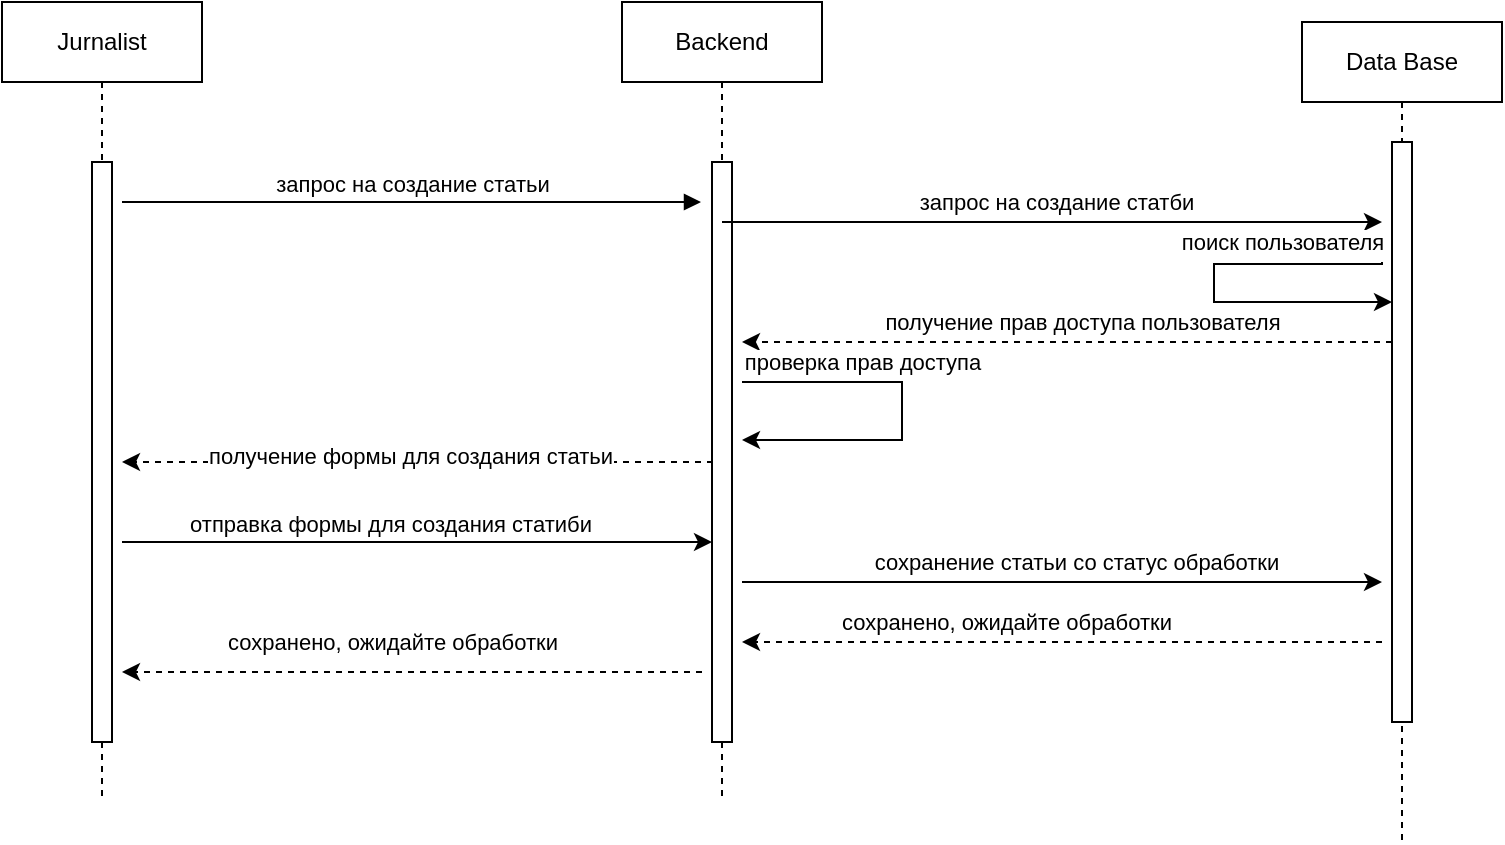 <mxfile version="24.6.4" type="device">
  <diagram name="Страница — 1" id="BpAzlW1NMCLpdeFadZD2">
    <mxGraphModel dx="1167" dy="699" grid="1" gridSize="10" guides="1" tooltips="1" connect="1" arrows="1" fold="1" page="1" pageScale="1" pageWidth="2339" pageHeight="3300" math="0" shadow="0">
      <root>
        <mxCell id="0" />
        <mxCell id="1" parent="0" />
        <mxCell id="g1ZAUvVjKv0bpgMtt8wa-30" value="Jurnalist" style="shape=umlLifeline;perimeter=lifelinePerimeter;whiteSpace=wrap;html=1;container=0;dropTarget=0;collapsible=0;recursiveResize=0;outlineConnect=0;portConstraint=eastwest;newEdgeStyle={&quot;edgeStyle&quot;:&quot;elbowEdgeStyle&quot;,&quot;elbow&quot;:&quot;vertical&quot;,&quot;curved&quot;:0,&quot;rounded&quot;:0};" vertex="1" parent="1">
          <mxGeometry x="130" y="210" width="100" height="400" as="geometry" />
        </mxCell>
        <mxCell id="g1ZAUvVjKv0bpgMtt8wa-31" value="" style="html=1;points=[];perimeter=orthogonalPerimeter;outlineConnect=0;targetShapes=umlLifeline;portConstraint=eastwest;newEdgeStyle={&quot;edgeStyle&quot;:&quot;elbowEdgeStyle&quot;,&quot;elbow&quot;:&quot;vertical&quot;,&quot;curved&quot;:0,&quot;rounded&quot;:0};" vertex="1" parent="g1ZAUvVjKv0bpgMtt8wa-30">
          <mxGeometry x="45" y="80" width="10" height="290" as="geometry" />
        </mxCell>
        <mxCell id="g1ZAUvVjKv0bpgMtt8wa-32" value="Backend" style="shape=umlLifeline;perimeter=lifelinePerimeter;whiteSpace=wrap;html=1;container=0;dropTarget=0;collapsible=0;recursiveResize=0;outlineConnect=0;portConstraint=eastwest;newEdgeStyle={&quot;edgeStyle&quot;:&quot;elbowEdgeStyle&quot;,&quot;elbow&quot;:&quot;vertical&quot;,&quot;curved&quot;:0,&quot;rounded&quot;:0};" vertex="1" parent="1">
          <mxGeometry x="440" y="210" width="100" height="400" as="geometry" />
        </mxCell>
        <mxCell id="g1ZAUvVjKv0bpgMtt8wa-33" value="" style="html=1;points=[];perimeter=orthogonalPerimeter;outlineConnect=0;targetShapes=umlLifeline;portConstraint=eastwest;newEdgeStyle={&quot;edgeStyle&quot;:&quot;elbowEdgeStyle&quot;,&quot;elbow&quot;:&quot;vertical&quot;,&quot;curved&quot;:0,&quot;rounded&quot;:0};" vertex="1" parent="g1ZAUvVjKv0bpgMtt8wa-32">
          <mxGeometry x="45" y="80" width="10" height="290" as="geometry" />
        </mxCell>
        <mxCell id="g1ZAUvVjKv0bpgMtt8wa-34" value="Data Base" style="shape=umlLifeline;perimeter=lifelinePerimeter;whiteSpace=wrap;html=1;container=0;dropTarget=0;collapsible=0;recursiveResize=0;outlineConnect=0;portConstraint=eastwest;newEdgeStyle={&quot;edgeStyle&quot;:&quot;elbowEdgeStyle&quot;,&quot;elbow&quot;:&quot;vertical&quot;,&quot;curved&quot;:0,&quot;rounded&quot;:0};" vertex="1" parent="1">
          <mxGeometry x="780" y="220" width="100" height="410" as="geometry" />
        </mxCell>
        <mxCell id="g1ZAUvVjKv0bpgMtt8wa-35" value="" style="html=1;points=[];perimeter=orthogonalPerimeter;outlineConnect=0;targetShapes=umlLifeline;portConstraint=eastwest;newEdgeStyle={&quot;edgeStyle&quot;:&quot;elbowEdgeStyle&quot;,&quot;elbow&quot;:&quot;vertical&quot;,&quot;curved&quot;:0,&quot;rounded&quot;:0};" vertex="1" parent="g1ZAUvVjKv0bpgMtt8wa-34">
          <mxGeometry x="45" y="60" width="10" height="290" as="geometry" />
        </mxCell>
        <mxCell id="g1ZAUvVjKv0bpgMtt8wa-36" value="запрос на создание статьи" style="html=1;verticalAlign=bottom;endArrow=block;edgeStyle=elbowEdgeStyle;elbow=vertical;curved=0;rounded=0;" edge="1" parent="1">
          <mxGeometry relative="1" as="geometry">
            <mxPoint x="190" y="310" as="sourcePoint" />
            <Array as="points">
              <mxPoint x="280" y="310" />
            </Array>
            <mxPoint x="479.5" y="310" as="targetPoint" />
            <mxPoint as="offset" />
          </mxGeometry>
        </mxCell>
        <mxCell id="g1ZAUvVjKv0bpgMtt8wa-37" value="" style="edgeStyle=elbowEdgeStyle;rounded=0;orthogonalLoop=1;jettySize=auto;html=1;elbow=vertical;curved=0;dashed=1;" edge="1" parent="1">
          <mxGeometry relative="1" as="geometry">
            <mxPoint x="825" y="380" as="sourcePoint" />
            <mxPoint x="500" y="380" as="targetPoint" />
          </mxGeometry>
        </mxCell>
        <mxCell id="g1ZAUvVjKv0bpgMtt8wa-38" value="получение прав доступа пользователя" style="edgeLabel;html=1;align=center;verticalAlign=middle;resizable=0;points=[];" vertex="1" connectable="0" parent="g1ZAUvVjKv0bpgMtt8wa-37">
          <mxGeometry x="0.174" y="1" relative="1" as="geometry">
            <mxPoint x="36" y="-11" as="offset" />
          </mxGeometry>
        </mxCell>
        <mxCell id="g1ZAUvVjKv0bpgMtt8wa-39" value="" style="edgeStyle=elbowEdgeStyle;rounded=0;orthogonalLoop=1;jettySize=auto;html=1;elbow=vertical;curved=0;dashed=1;" edge="1" parent="1">
          <mxGeometry relative="1" as="geometry">
            <mxPoint x="820" y="530" as="sourcePoint" />
            <mxPoint x="500" y="530" as="targetPoint" />
          </mxGeometry>
        </mxCell>
        <mxCell id="g1ZAUvVjKv0bpgMtt8wa-40" value="сохранено, ожидайте обработки" style="edgeLabel;html=1;align=center;verticalAlign=middle;resizable=0;points=[];" vertex="1" connectable="0" parent="g1ZAUvVjKv0bpgMtt8wa-39">
          <mxGeometry x="0.174" y="1" relative="1" as="geometry">
            <mxPoint y="-11" as="offset" />
          </mxGeometry>
        </mxCell>
        <mxCell id="g1ZAUvVjKv0bpgMtt8wa-41" value="" style="edgeStyle=elbowEdgeStyle;rounded=0;orthogonalLoop=1;jettySize=auto;html=1;elbow=vertical;curved=0;dashed=1;" edge="1" parent="1">
          <mxGeometry relative="1" as="geometry">
            <mxPoint x="485.5" y="440" as="sourcePoint" />
            <mxPoint x="190" y="440" as="targetPoint" />
          </mxGeometry>
        </mxCell>
        <mxCell id="g1ZAUvVjKv0bpgMtt8wa-42" value="получение формы для создания статьи" style="edgeLabel;html=1;align=center;verticalAlign=middle;resizable=0;points=[];" vertex="1" connectable="0" parent="g1ZAUvVjKv0bpgMtt8wa-41">
          <mxGeometry x="-0.28" y="-3" relative="1" as="geometry">
            <mxPoint x="-45" as="offset" />
          </mxGeometry>
        </mxCell>
        <mxCell id="g1ZAUvVjKv0bpgMtt8wa-43" value="" style="rounded=0;orthogonalLoop=1;jettySize=auto;html=1;elbow=vertical;" edge="1" parent="1">
          <mxGeometry relative="1" as="geometry">
            <mxPoint x="490" y="320" as="sourcePoint" />
            <mxPoint x="820" y="320" as="targetPoint" />
          </mxGeometry>
        </mxCell>
        <mxCell id="g1ZAUvVjKv0bpgMtt8wa-44" value="запрос на создание статби" style="edgeLabel;html=1;align=center;verticalAlign=middle;resizable=0;points=[];" vertex="1" connectable="0" parent="g1ZAUvVjKv0bpgMtt8wa-43">
          <mxGeometry x="-0.251" y="-2" relative="1" as="geometry">
            <mxPoint x="43" y="-12" as="offset" />
          </mxGeometry>
        </mxCell>
        <mxCell id="g1ZAUvVjKv0bpgMtt8wa-45" value="" style="edgeStyle=orthogonalEdgeStyle;rounded=0;orthogonalLoop=1;jettySize=auto;html=1;elbow=vertical;" edge="1" parent="1">
          <mxGeometry relative="1" as="geometry">
            <mxPoint x="820" y="340" as="sourcePoint" />
            <mxPoint x="825" y="360" as="targetPoint" />
            <Array as="points">
              <mxPoint x="820" y="341" />
              <mxPoint x="736" y="341" />
              <mxPoint x="736" y="360" />
            </Array>
          </mxGeometry>
        </mxCell>
        <mxCell id="g1ZAUvVjKv0bpgMtt8wa-46" value="поиск пользователя" style="edgeLabel;html=1;align=center;verticalAlign=middle;resizable=0;points=[];" vertex="1" connectable="0" parent="g1ZAUvVjKv0bpgMtt8wa-45">
          <mxGeometry x="-0.588" y="-4" relative="1" as="geometry">
            <mxPoint x="-11" y="-7" as="offset" />
          </mxGeometry>
        </mxCell>
        <mxCell id="g1ZAUvVjKv0bpgMtt8wa-47" value="" style="edgeStyle=orthogonalEdgeStyle;rounded=0;orthogonalLoop=1;jettySize=auto;html=1;elbow=vertical;" edge="1" parent="1">
          <mxGeometry relative="1" as="geometry">
            <mxPoint x="500" y="400" as="sourcePoint" />
            <mxPoint x="500" y="429" as="targetPoint" />
            <Array as="points">
              <mxPoint x="580" y="400" />
              <mxPoint x="580" y="429" />
            </Array>
          </mxGeometry>
        </mxCell>
        <mxCell id="g1ZAUvVjKv0bpgMtt8wa-48" value="проверка прав доступа" style="edgeLabel;html=1;align=center;verticalAlign=middle;resizable=0;points=[];" vertex="1" connectable="0" parent="g1ZAUvVjKv0bpgMtt8wa-47">
          <mxGeometry x="-0.251" y="-2" relative="1" as="geometry">
            <mxPoint x="-11" y="-12" as="offset" />
          </mxGeometry>
        </mxCell>
        <mxCell id="g1ZAUvVjKv0bpgMtt8wa-49" value="" style="edgeStyle=elbowEdgeStyle;rounded=0;orthogonalLoop=1;jettySize=auto;html=1;elbow=vertical;curved=0;" edge="1" parent="1" target="g1ZAUvVjKv0bpgMtt8wa-33">
          <mxGeometry relative="1" as="geometry">
            <mxPoint x="190" y="480" as="sourcePoint" />
            <mxPoint x="480" y="470" as="targetPoint" />
          </mxGeometry>
        </mxCell>
        <mxCell id="g1ZAUvVjKv0bpgMtt8wa-50" value="отправка формы для создания статиби" style="edgeLabel;html=1;align=center;verticalAlign=middle;resizable=0;points=[];" vertex="1" connectable="0" parent="g1ZAUvVjKv0bpgMtt8wa-49">
          <mxGeometry x="-0.29" y="4" relative="1" as="geometry">
            <mxPoint x="29" y="-5" as="offset" />
          </mxGeometry>
        </mxCell>
        <mxCell id="g1ZAUvVjKv0bpgMtt8wa-51" value="" style="edgeStyle=elbowEdgeStyle;rounded=0;orthogonalLoop=1;jettySize=auto;html=1;elbow=vertical;curved=0;" edge="1" parent="1">
          <mxGeometry relative="1" as="geometry">
            <mxPoint x="500" y="500" as="sourcePoint" />
            <mxPoint x="820" y="500" as="targetPoint" />
          </mxGeometry>
        </mxCell>
        <mxCell id="g1ZAUvVjKv0bpgMtt8wa-52" value="сохранение статьи со статус обработки" style="edgeLabel;html=1;align=center;verticalAlign=middle;resizable=0;points=[];" vertex="1" connectable="0" parent="g1ZAUvVjKv0bpgMtt8wa-51">
          <mxGeometry x="0.162" y="2" relative="1" as="geometry">
            <mxPoint x="-19" y="-8" as="offset" />
          </mxGeometry>
        </mxCell>
        <mxCell id="g1ZAUvVjKv0bpgMtt8wa-53" value="" style="edgeStyle=elbowEdgeStyle;rounded=0;orthogonalLoop=1;jettySize=auto;html=1;elbow=vertical;curved=0;dashed=1;" edge="1" parent="1">
          <mxGeometry relative="1" as="geometry">
            <mxPoint x="480" y="545" as="sourcePoint" />
            <mxPoint x="189.997" y="544.842" as="targetPoint" />
          </mxGeometry>
        </mxCell>
        <mxCell id="g1ZAUvVjKv0bpgMtt8wa-54" value="сохранено, ожидайте обработки" style="edgeLabel;html=1;align=center;verticalAlign=middle;resizable=0;points=[];" vertex="1" connectable="0" parent="g1ZAUvVjKv0bpgMtt8wa-53">
          <mxGeometry x="0.174" y="1" relative="1" as="geometry">
            <mxPoint x="15" y="-16" as="offset" />
          </mxGeometry>
        </mxCell>
      </root>
    </mxGraphModel>
  </diagram>
</mxfile>
